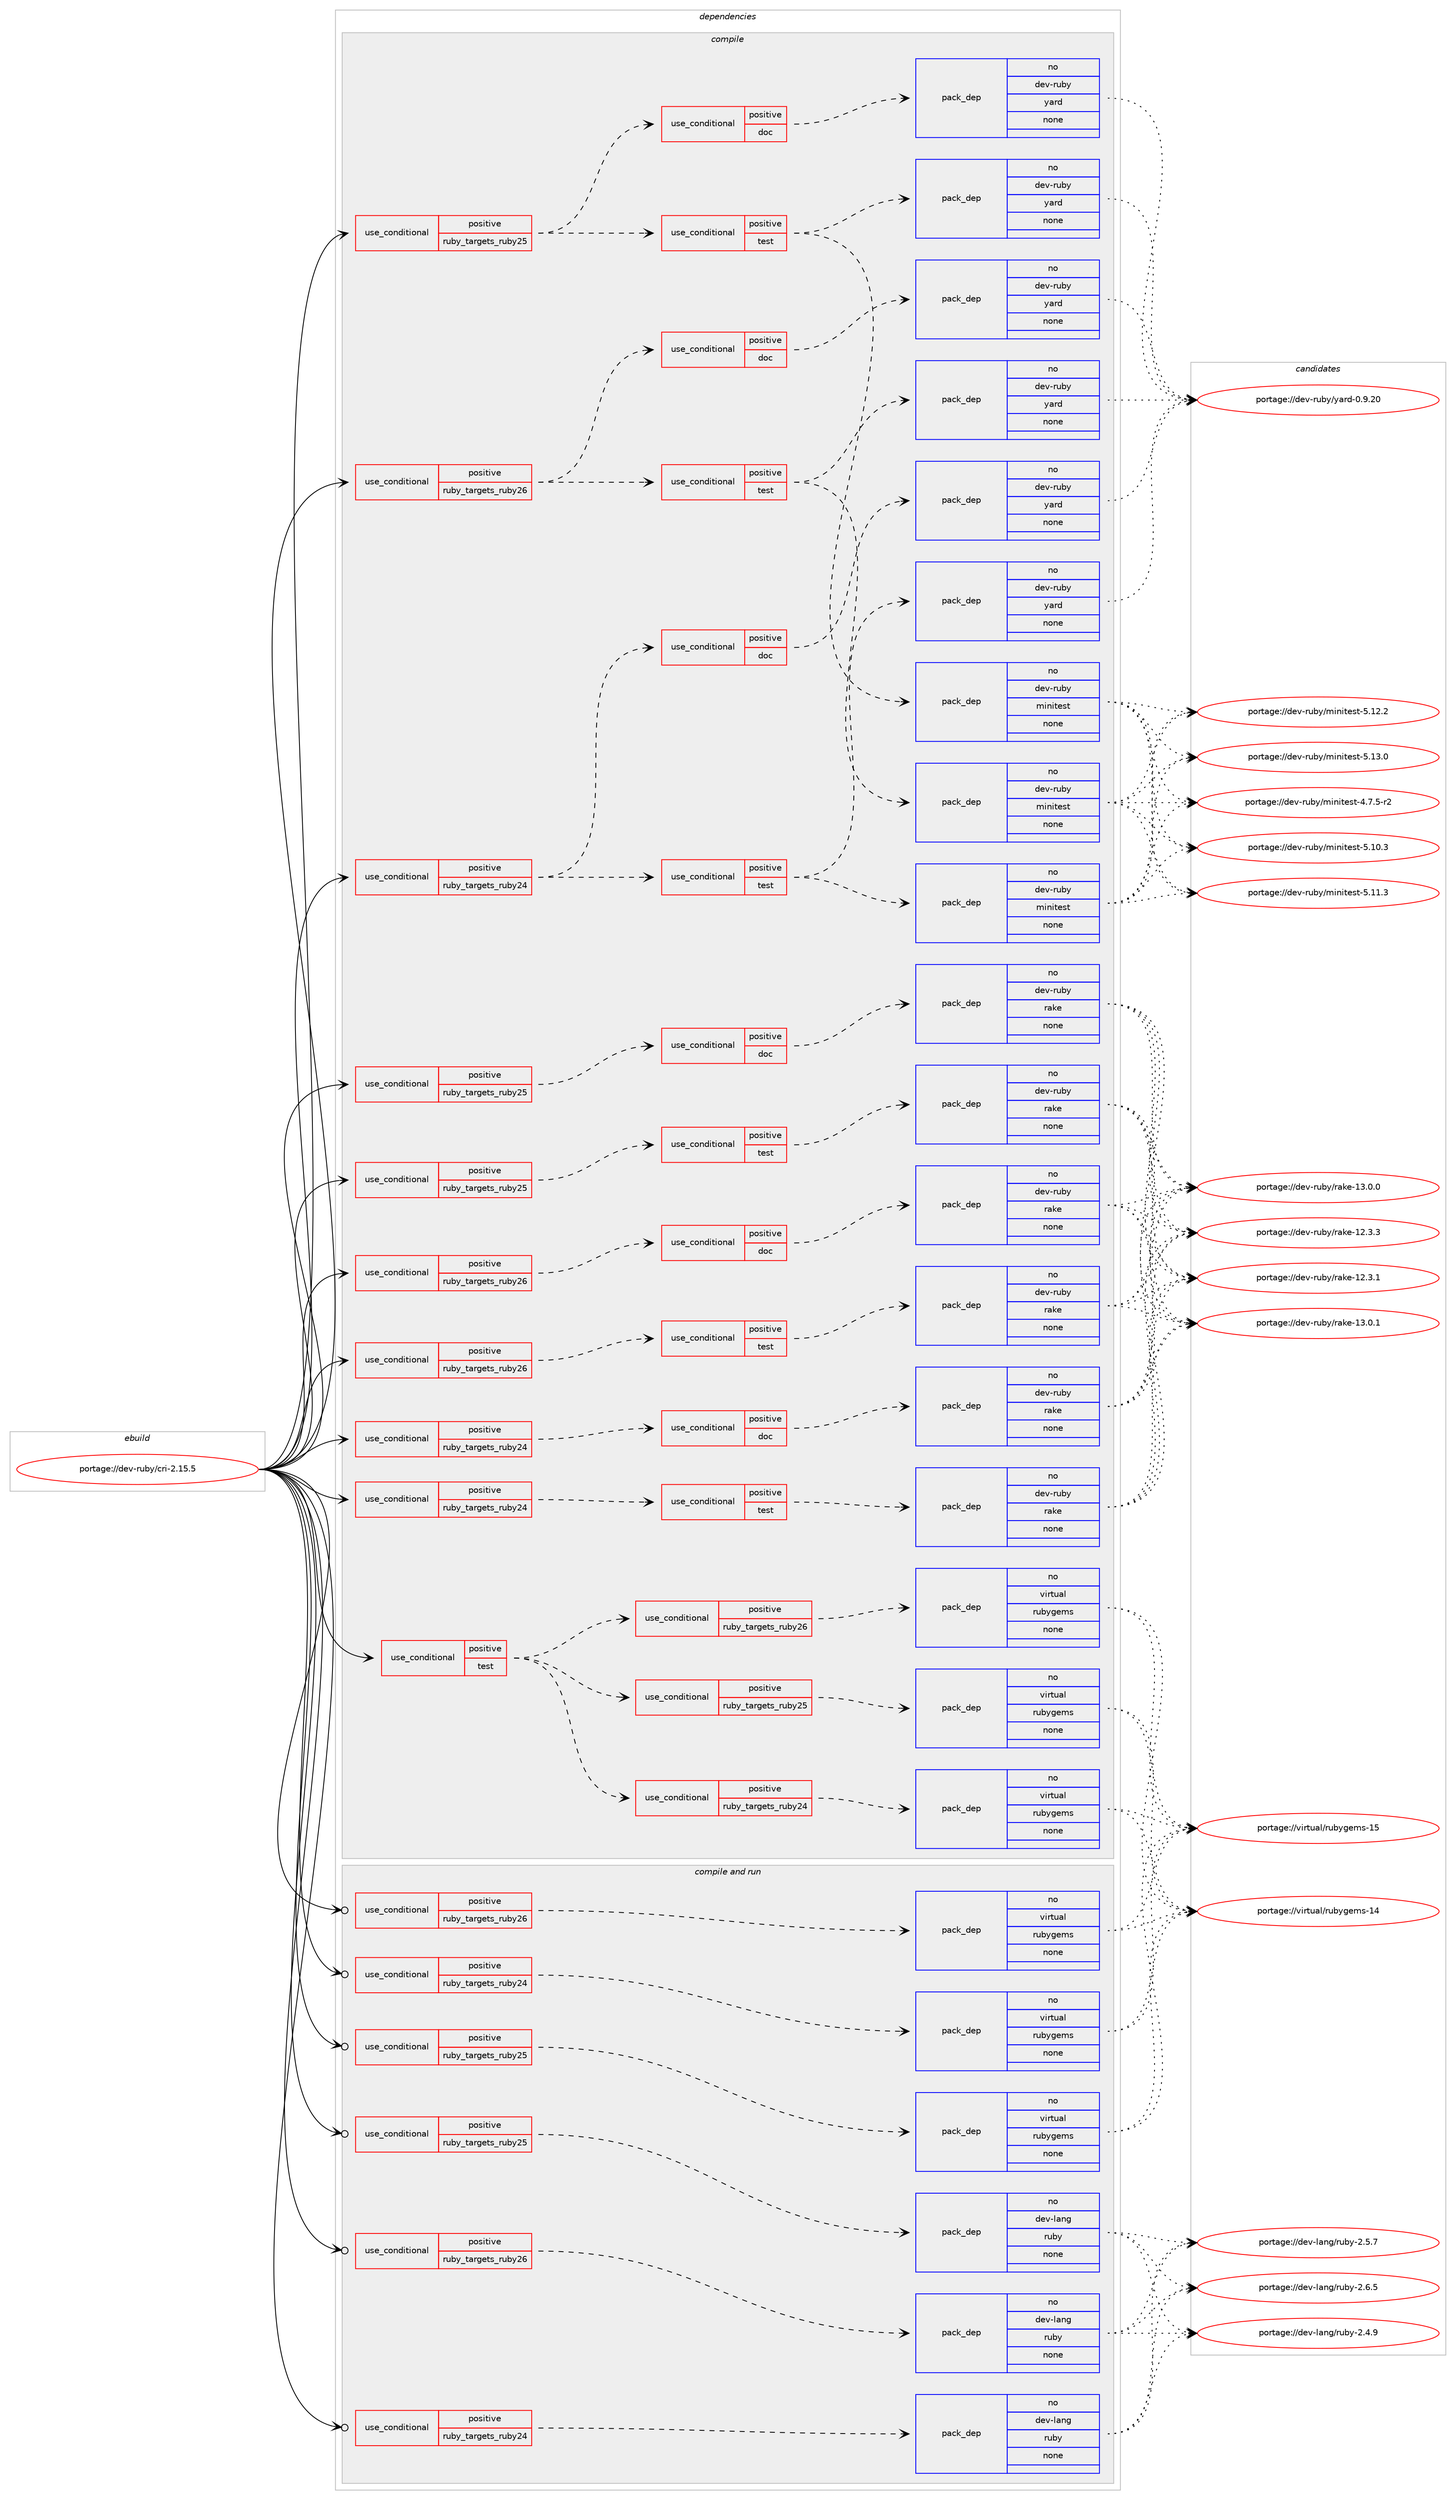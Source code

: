digraph prolog {

# *************
# Graph options
# *************

newrank=true;
concentrate=true;
compound=true;
graph [rankdir=LR,fontname=Helvetica,fontsize=10,ranksep=1.5];#, ranksep=2.5, nodesep=0.2];
edge  [arrowhead=vee];
node  [fontname=Helvetica,fontsize=10];

# **********
# The ebuild
# **********

subgraph cluster_leftcol {
color=gray;
rank=same;
label=<<i>ebuild</i>>;
id [label="portage://dev-ruby/cri-2.15.5", color=red, width=4, href="../dev-ruby/cri-2.15.5.svg"];
}

# ****************
# The dependencies
# ****************

subgraph cluster_midcol {
color=gray;
label=<<i>dependencies</i>>;
subgraph cluster_compile {
fillcolor="#eeeeee";
style=filled;
label=<<i>compile</i>>;
subgraph cond49959 {
dependency216921 [label=<<TABLE BORDER="0" CELLBORDER="1" CELLSPACING="0" CELLPADDING="4"><TR><TD ROWSPAN="3" CELLPADDING="10">use_conditional</TD></TR><TR><TD>positive</TD></TR><TR><TD>ruby_targets_ruby24</TD></TR></TABLE>>, shape=none, color=red];
subgraph cond49960 {
dependency216922 [label=<<TABLE BORDER="0" CELLBORDER="1" CELLSPACING="0" CELLPADDING="4"><TR><TD ROWSPAN="3" CELLPADDING="10">use_conditional</TD></TR><TR><TD>positive</TD></TR><TR><TD>doc</TD></TR></TABLE>>, shape=none, color=red];
subgraph pack163481 {
dependency216923 [label=<<TABLE BORDER="0" CELLBORDER="1" CELLSPACING="0" CELLPADDING="4" WIDTH="220"><TR><TD ROWSPAN="6" CELLPADDING="30">pack_dep</TD></TR><TR><TD WIDTH="110">no</TD></TR><TR><TD>dev-ruby</TD></TR><TR><TD>rake</TD></TR><TR><TD>none</TD></TR><TR><TD></TD></TR></TABLE>>, shape=none, color=blue];
}
dependency216922:e -> dependency216923:w [weight=20,style="dashed",arrowhead="vee"];
}
dependency216921:e -> dependency216922:w [weight=20,style="dashed",arrowhead="vee"];
}
id:e -> dependency216921:w [weight=20,style="solid",arrowhead="vee"];
subgraph cond49961 {
dependency216924 [label=<<TABLE BORDER="0" CELLBORDER="1" CELLSPACING="0" CELLPADDING="4"><TR><TD ROWSPAN="3" CELLPADDING="10">use_conditional</TD></TR><TR><TD>positive</TD></TR><TR><TD>ruby_targets_ruby24</TD></TR></TABLE>>, shape=none, color=red];
subgraph cond49962 {
dependency216925 [label=<<TABLE BORDER="0" CELLBORDER="1" CELLSPACING="0" CELLPADDING="4"><TR><TD ROWSPAN="3" CELLPADDING="10">use_conditional</TD></TR><TR><TD>positive</TD></TR><TR><TD>doc</TD></TR></TABLE>>, shape=none, color=red];
subgraph pack163482 {
dependency216926 [label=<<TABLE BORDER="0" CELLBORDER="1" CELLSPACING="0" CELLPADDING="4" WIDTH="220"><TR><TD ROWSPAN="6" CELLPADDING="30">pack_dep</TD></TR><TR><TD WIDTH="110">no</TD></TR><TR><TD>dev-ruby</TD></TR><TR><TD>yard</TD></TR><TR><TD>none</TD></TR><TR><TD></TD></TR></TABLE>>, shape=none, color=blue];
}
dependency216925:e -> dependency216926:w [weight=20,style="dashed",arrowhead="vee"];
}
dependency216924:e -> dependency216925:w [weight=20,style="dashed",arrowhead="vee"];
subgraph cond49963 {
dependency216927 [label=<<TABLE BORDER="0" CELLBORDER="1" CELLSPACING="0" CELLPADDING="4"><TR><TD ROWSPAN="3" CELLPADDING="10">use_conditional</TD></TR><TR><TD>positive</TD></TR><TR><TD>test</TD></TR></TABLE>>, shape=none, color=red];
subgraph pack163483 {
dependency216928 [label=<<TABLE BORDER="0" CELLBORDER="1" CELLSPACING="0" CELLPADDING="4" WIDTH="220"><TR><TD ROWSPAN="6" CELLPADDING="30">pack_dep</TD></TR><TR><TD WIDTH="110">no</TD></TR><TR><TD>dev-ruby</TD></TR><TR><TD>yard</TD></TR><TR><TD>none</TD></TR><TR><TD></TD></TR></TABLE>>, shape=none, color=blue];
}
dependency216927:e -> dependency216928:w [weight=20,style="dashed",arrowhead="vee"];
subgraph pack163484 {
dependency216929 [label=<<TABLE BORDER="0" CELLBORDER="1" CELLSPACING="0" CELLPADDING="4" WIDTH="220"><TR><TD ROWSPAN="6" CELLPADDING="30">pack_dep</TD></TR><TR><TD WIDTH="110">no</TD></TR><TR><TD>dev-ruby</TD></TR><TR><TD>minitest</TD></TR><TR><TD>none</TD></TR><TR><TD></TD></TR></TABLE>>, shape=none, color=blue];
}
dependency216927:e -> dependency216929:w [weight=20,style="dashed",arrowhead="vee"];
}
dependency216924:e -> dependency216927:w [weight=20,style="dashed",arrowhead="vee"];
}
id:e -> dependency216924:w [weight=20,style="solid",arrowhead="vee"];
subgraph cond49964 {
dependency216930 [label=<<TABLE BORDER="0" CELLBORDER="1" CELLSPACING="0" CELLPADDING="4"><TR><TD ROWSPAN="3" CELLPADDING="10">use_conditional</TD></TR><TR><TD>positive</TD></TR><TR><TD>ruby_targets_ruby24</TD></TR></TABLE>>, shape=none, color=red];
subgraph cond49965 {
dependency216931 [label=<<TABLE BORDER="0" CELLBORDER="1" CELLSPACING="0" CELLPADDING="4"><TR><TD ROWSPAN="3" CELLPADDING="10">use_conditional</TD></TR><TR><TD>positive</TD></TR><TR><TD>test</TD></TR></TABLE>>, shape=none, color=red];
subgraph pack163485 {
dependency216932 [label=<<TABLE BORDER="0" CELLBORDER="1" CELLSPACING="0" CELLPADDING="4" WIDTH="220"><TR><TD ROWSPAN="6" CELLPADDING="30">pack_dep</TD></TR><TR><TD WIDTH="110">no</TD></TR><TR><TD>dev-ruby</TD></TR><TR><TD>rake</TD></TR><TR><TD>none</TD></TR><TR><TD></TD></TR></TABLE>>, shape=none, color=blue];
}
dependency216931:e -> dependency216932:w [weight=20,style="dashed",arrowhead="vee"];
}
dependency216930:e -> dependency216931:w [weight=20,style="dashed",arrowhead="vee"];
}
id:e -> dependency216930:w [weight=20,style="solid",arrowhead="vee"];
subgraph cond49966 {
dependency216933 [label=<<TABLE BORDER="0" CELLBORDER="1" CELLSPACING="0" CELLPADDING="4"><TR><TD ROWSPAN="3" CELLPADDING="10">use_conditional</TD></TR><TR><TD>positive</TD></TR><TR><TD>ruby_targets_ruby25</TD></TR></TABLE>>, shape=none, color=red];
subgraph cond49967 {
dependency216934 [label=<<TABLE BORDER="0" CELLBORDER="1" CELLSPACING="0" CELLPADDING="4"><TR><TD ROWSPAN="3" CELLPADDING="10">use_conditional</TD></TR><TR><TD>positive</TD></TR><TR><TD>doc</TD></TR></TABLE>>, shape=none, color=red];
subgraph pack163486 {
dependency216935 [label=<<TABLE BORDER="0" CELLBORDER="1" CELLSPACING="0" CELLPADDING="4" WIDTH="220"><TR><TD ROWSPAN="6" CELLPADDING="30">pack_dep</TD></TR><TR><TD WIDTH="110">no</TD></TR><TR><TD>dev-ruby</TD></TR><TR><TD>rake</TD></TR><TR><TD>none</TD></TR><TR><TD></TD></TR></TABLE>>, shape=none, color=blue];
}
dependency216934:e -> dependency216935:w [weight=20,style="dashed",arrowhead="vee"];
}
dependency216933:e -> dependency216934:w [weight=20,style="dashed",arrowhead="vee"];
}
id:e -> dependency216933:w [weight=20,style="solid",arrowhead="vee"];
subgraph cond49968 {
dependency216936 [label=<<TABLE BORDER="0" CELLBORDER="1" CELLSPACING="0" CELLPADDING="4"><TR><TD ROWSPAN="3" CELLPADDING="10">use_conditional</TD></TR><TR><TD>positive</TD></TR><TR><TD>ruby_targets_ruby25</TD></TR></TABLE>>, shape=none, color=red];
subgraph cond49969 {
dependency216937 [label=<<TABLE BORDER="0" CELLBORDER="1" CELLSPACING="0" CELLPADDING="4"><TR><TD ROWSPAN="3" CELLPADDING="10">use_conditional</TD></TR><TR><TD>positive</TD></TR><TR><TD>doc</TD></TR></TABLE>>, shape=none, color=red];
subgraph pack163487 {
dependency216938 [label=<<TABLE BORDER="0" CELLBORDER="1" CELLSPACING="0" CELLPADDING="4" WIDTH="220"><TR><TD ROWSPAN="6" CELLPADDING="30">pack_dep</TD></TR><TR><TD WIDTH="110">no</TD></TR><TR><TD>dev-ruby</TD></TR><TR><TD>yard</TD></TR><TR><TD>none</TD></TR><TR><TD></TD></TR></TABLE>>, shape=none, color=blue];
}
dependency216937:e -> dependency216938:w [weight=20,style="dashed",arrowhead="vee"];
}
dependency216936:e -> dependency216937:w [weight=20,style="dashed",arrowhead="vee"];
subgraph cond49970 {
dependency216939 [label=<<TABLE BORDER="0" CELLBORDER="1" CELLSPACING="0" CELLPADDING="4"><TR><TD ROWSPAN="3" CELLPADDING="10">use_conditional</TD></TR><TR><TD>positive</TD></TR><TR><TD>test</TD></TR></TABLE>>, shape=none, color=red];
subgraph pack163488 {
dependency216940 [label=<<TABLE BORDER="0" CELLBORDER="1" CELLSPACING="0" CELLPADDING="4" WIDTH="220"><TR><TD ROWSPAN="6" CELLPADDING="30">pack_dep</TD></TR><TR><TD WIDTH="110">no</TD></TR><TR><TD>dev-ruby</TD></TR><TR><TD>yard</TD></TR><TR><TD>none</TD></TR><TR><TD></TD></TR></TABLE>>, shape=none, color=blue];
}
dependency216939:e -> dependency216940:w [weight=20,style="dashed",arrowhead="vee"];
subgraph pack163489 {
dependency216941 [label=<<TABLE BORDER="0" CELLBORDER="1" CELLSPACING="0" CELLPADDING="4" WIDTH="220"><TR><TD ROWSPAN="6" CELLPADDING="30">pack_dep</TD></TR><TR><TD WIDTH="110">no</TD></TR><TR><TD>dev-ruby</TD></TR><TR><TD>minitest</TD></TR><TR><TD>none</TD></TR><TR><TD></TD></TR></TABLE>>, shape=none, color=blue];
}
dependency216939:e -> dependency216941:w [weight=20,style="dashed",arrowhead="vee"];
}
dependency216936:e -> dependency216939:w [weight=20,style="dashed",arrowhead="vee"];
}
id:e -> dependency216936:w [weight=20,style="solid",arrowhead="vee"];
subgraph cond49971 {
dependency216942 [label=<<TABLE BORDER="0" CELLBORDER="1" CELLSPACING="0" CELLPADDING="4"><TR><TD ROWSPAN="3" CELLPADDING="10">use_conditional</TD></TR><TR><TD>positive</TD></TR><TR><TD>ruby_targets_ruby25</TD></TR></TABLE>>, shape=none, color=red];
subgraph cond49972 {
dependency216943 [label=<<TABLE BORDER="0" CELLBORDER="1" CELLSPACING="0" CELLPADDING="4"><TR><TD ROWSPAN="3" CELLPADDING="10">use_conditional</TD></TR><TR><TD>positive</TD></TR><TR><TD>test</TD></TR></TABLE>>, shape=none, color=red];
subgraph pack163490 {
dependency216944 [label=<<TABLE BORDER="0" CELLBORDER="1" CELLSPACING="0" CELLPADDING="4" WIDTH="220"><TR><TD ROWSPAN="6" CELLPADDING="30">pack_dep</TD></TR><TR><TD WIDTH="110">no</TD></TR><TR><TD>dev-ruby</TD></TR><TR><TD>rake</TD></TR><TR><TD>none</TD></TR><TR><TD></TD></TR></TABLE>>, shape=none, color=blue];
}
dependency216943:e -> dependency216944:w [weight=20,style="dashed",arrowhead="vee"];
}
dependency216942:e -> dependency216943:w [weight=20,style="dashed",arrowhead="vee"];
}
id:e -> dependency216942:w [weight=20,style="solid",arrowhead="vee"];
subgraph cond49973 {
dependency216945 [label=<<TABLE BORDER="0" CELLBORDER="1" CELLSPACING="0" CELLPADDING="4"><TR><TD ROWSPAN="3" CELLPADDING="10">use_conditional</TD></TR><TR><TD>positive</TD></TR><TR><TD>ruby_targets_ruby26</TD></TR></TABLE>>, shape=none, color=red];
subgraph cond49974 {
dependency216946 [label=<<TABLE BORDER="0" CELLBORDER="1" CELLSPACING="0" CELLPADDING="4"><TR><TD ROWSPAN="3" CELLPADDING="10">use_conditional</TD></TR><TR><TD>positive</TD></TR><TR><TD>doc</TD></TR></TABLE>>, shape=none, color=red];
subgraph pack163491 {
dependency216947 [label=<<TABLE BORDER="0" CELLBORDER="1" CELLSPACING="0" CELLPADDING="4" WIDTH="220"><TR><TD ROWSPAN="6" CELLPADDING="30">pack_dep</TD></TR><TR><TD WIDTH="110">no</TD></TR><TR><TD>dev-ruby</TD></TR><TR><TD>rake</TD></TR><TR><TD>none</TD></TR><TR><TD></TD></TR></TABLE>>, shape=none, color=blue];
}
dependency216946:e -> dependency216947:w [weight=20,style="dashed",arrowhead="vee"];
}
dependency216945:e -> dependency216946:w [weight=20,style="dashed",arrowhead="vee"];
}
id:e -> dependency216945:w [weight=20,style="solid",arrowhead="vee"];
subgraph cond49975 {
dependency216948 [label=<<TABLE BORDER="0" CELLBORDER="1" CELLSPACING="0" CELLPADDING="4"><TR><TD ROWSPAN="3" CELLPADDING="10">use_conditional</TD></TR><TR><TD>positive</TD></TR><TR><TD>ruby_targets_ruby26</TD></TR></TABLE>>, shape=none, color=red];
subgraph cond49976 {
dependency216949 [label=<<TABLE BORDER="0" CELLBORDER="1" CELLSPACING="0" CELLPADDING="4"><TR><TD ROWSPAN="3" CELLPADDING="10">use_conditional</TD></TR><TR><TD>positive</TD></TR><TR><TD>doc</TD></TR></TABLE>>, shape=none, color=red];
subgraph pack163492 {
dependency216950 [label=<<TABLE BORDER="0" CELLBORDER="1" CELLSPACING="0" CELLPADDING="4" WIDTH="220"><TR><TD ROWSPAN="6" CELLPADDING="30">pack_dep</TD></TR><TR><TD WIDTH="110">no</TD></TR><TR><TD>dev-ruby</TD></TR><TR><TD>yard</TD></TR><TR><TD>none</TD></TR><TR><TD></TD></TR></TABLE>>, shape=none, color=blue];
}
dependency216949:e -> dependency216950:w [weight=20,style="dashed",arrowhead="vee"];
}
dependency216948:e -> dependency216949:w [weight=20,style="dashed",arrowhead="vee"];
subgraph cond49977 {
dependency216951 [label=<<TABLE BORDER="0" CELLBORDER="1" CELLSPACING="0" CELLPADDING="4"><TR><TD ROWSPAN="3" CELLPADDING="10">use_conditional</TD></TR><TR><TD>positive</TD></TR><TR><TD>test</TD></TR></TABLE>>, shape=none, color=red];
subgraph pack163493 {
dependency216952 [label=<<TABLE BORDER="0" CELLBORDER="1" CELLSPACING="0" CELLPADDING="4" WIDTH="220"><TR><TD ROWSPAN="6" CELLPADDING="30">pack_dep</TD></TR><TR><TD WIDTH="110">no</TD></TR><TR><TD>dev-ruby</TD></TR><TR><TD>yard</TD></TR><TR><TD>none</TD></TR><TR><TD></TD></TR></TABLE>>, shape=none, color=blue];
}
dependency216951:e -> dependency216952:w [weight=20,style="dashed",arrowhead="vee"];
subgraph pack163494 {
dependency216953 [label=<<TABLE BORDER="0" CELLBORDER="1" CELLSPACING="0" CELLPADDING="4" WIDTH="220"><TR><TD ROWSPAN="6" CELLPADDING="30">pack_dep</TD></TR><TR><TD WIDTH="110">no</TD></TR><TR><TD>dev-ruby</TD></TR><TR><TD>minitest</TD></TR><TR><TD>none</TD></TR><TR><TD></TD></TR></TABLE>>, shape=none, color=blue];
}
dependency216951:e -> dependency216953:w [weight=20,style="dashed",arrowhead="vee"];
}
dependency216948:e -> dependency216951:w [weight=20,style="dashed",arrowhead="vee"];
}
id:e -> dependency216948:w [weight=20,style="solid",arrowhead="vee"];
subgraph cond49978 {
dependency216954 [label=<<TABLE BORDER="0" CELLBORDER="1" CELLSPACING="0" CELLPADDING="4"><TR><TD ROWSPAN="3" CELLPADDING="10">use_conditional</TD></TR><TR><TD>positive</TD></TR><TR><TD>ruby_targets_ruby26</TD></TR></TABLE>>, shape=none, color=red];
subgraph cond49979 {
dependency216955 [label=<<TABLE BORDER="0" CELLBORDER="1" CELLSPACING="0" CELLPADDING="4"><TR><TD ROWSPAN="3" CELLPADDING="10">use_conditional</TD></TR><TR><TD>positive</TD></TR><TR><TD>test</TD></TR></TABLE>>, shape=none, color=red];
subgraph pack163495 {
dependency216956 [label=<<TABLE BORDER="0" CELLBORDER="1" CELLSPACING="0" CELLPADDING="4" WIDTH="220"><TR><TD ROWSPAN="6" CELLPADDING="30">pack_dep</TD></TR><TR><TD WIDTH="110">no</TD></TR><TR><TD>dev-ruby</TD></TR><TR><TD>rake</TD></TR><TR><TD>none</TD></TR><TR><TD></TD></TR></TABLE>>, shape=none, color=blue];
}
dependency216955:e -> dependency216956:w [weight=20,style="dashed",arrowhead="vee"];
}
dependency216954:e -> dependency216955:w [weight=20,style="dashed",arrowhead="vee"];
}
id:e -> dependency216954:w [weight=20,style="solid",arrowhead="vee"];
subgraph cond49980 {
dependency216957 [label=<<TABLE BORDER="0" CELLBORDER="1" CELLSPACING="0" CELLPADDING="4"><TR><TD ROWSPAN="3" CELLPADDING="10">use_conditional</TD></TR><TR><TD>positive</TD></TR><TR><TD>test</TD></TR></TABLE>>, shape=none, color=red];
subgraph cond49981 {
dependency216958 [label=<<TABLE BORDER="0" CELLBORDER="1" CELLSPACING="0" CELLPADDING="4"><TR><TD ROWSPAN="3" CELLPADDING="10">use_conditional</TD></TR><TR><TD>positive</TD></TR><TR><TD>ruby_targets_ruby24</TD></TR></TABLE>>, shape=none, color=red];
subgraph pack163496 {
dependency216959 [label=<<TABLE BORDER="0" CELLBORDER="1" CELLSPACING="0" CELLPADDING="4" WIDTH="220"><TR><TD ROWSPAN="6" CELLPADDING="30">pack_dep</TD></TR><TR><TD WIDTH="110">no</TD></TR><TR><TD>virtual</TD></TR><TR><TD>rubygems</TD></TR><TR><TD>none</TD></TR><TR><TD></TD></TR></TABLE>>, shape=none, color=blue];
}
dependency216958:e -> dependency216959:w [weight=20,style="dashed",arrowhead="vee"];
}
dependency216957:e -> dependency216958:w [weight=20,style="dashed",arrowhead="vee"];
subgraph cond49982 {
dependency216960 [label=<<TABLE BORDER="0" CELLBORDER="1" CELLSPACING="0" CELLPADDING="4"><TR><TD ROWSPAN="3" CELLPADDING="10">use_conditional</TD></TR><TR><TD>positive</TD></TR><TR><TD>ruby_targets_ruby25</TD></TR></TABLE>>, shape=none, color=red];
subgraph pack163497 {
dependency216961 [label=<<TABLE BORDER="0" CELLBORDER="1" CELLSPACING="0" CELLPADDING="4" WIDTH="220"><TR><TD ROWSPAN="6" CELLPADDING="30">pack_dep</TD></TR><TR><TD WIDTH="110">no</TD></TR><TR><TD>virtual</TD></TR><TR><TD>rubygems</TD></TR><TR><TD>none</TD></TR><TR><TD></TD></TR></TABLE>>, shape=none, color=blue];
}
dependency216960:e -> dependency216961:w [weight=20,style="dashed",arrowhead="vee"];
}
dependency216957:e -> dependency216960:w [weight=20,style="dashed",arrowhead="vee"];
subgraph cond49983 {
dependency216962 [label=<<TABLE BORDER="0" CELLBORDER="1" CELLSPACING="0" CELLPADDING="4"><TR><TD ROWSPAN="3" CELLPADDING="10">use_conditional</TD></TR><TR><TD>positive</TD></TR><TR><TD>ruby_targets_ruby26</TD></TR></TABLE>>, shape=none, color=red];
subgraph pack163498 {
dependency216963 [label=<<TABLE BORDER="0" CELLBORDER="1" CELLSPACING="0" CELLPADDING="4" WIDTH="220"><TR><TD ROWSPAN="6" CELLPADDING="30">pack_dep</TD></TR><TR><TD WIDTH="110">no</TD></TR><TR><TD>virtual</TD></TR><TR><TD>rubygems</TD></TR><TR><TD>none</TD></TR><TR><TD></TD></TR></TABLE>>, shape=none, color=blue];
}
dependency216962:e -> dependency216963:w [weight=20,style="dashed",arrowhead="vee"];
}
dependency216957:e -> dependency216962:w [weight=20,style="dashed",arrowhead="vee"];
}
id:e -> dependency216957:w [weight=20,style="solid",arrowhead="vee"];
}
subgraph cluster_compileandrun {
fillcolor="#eeeeee";
style=filled;
label=<<i>compile and run</i>>;
subgraph cond49984 {
dependency216964 [label=<<TABLE BORDER="0" CELLBORDER="1" CELLSPACING="0" CELLPADDING="4"><TR><TD ROWSPAN="3" CELLPADDING="10">use_conditional</TD></TR><TR><TD>positive</TD></TR><TR><TD>ruby_targets_ruby24</TD></TR></TABLE>>, shape=none, color=red];
subgraph pack163499 {
dependency216965 [label=<<TABLE BORDER="0" CELLBORDER="1" CELLSPACING="0" CELLPADDING="4" WIDTH="220"><TR><TD ROWSPAN="6" CELLPADDING="30">pack_dep</TD></TR><TR><TD WIDTH="110">no</TD></TR><TR><TD>dev-lang</TD></TR><TR><TD>ruby</TD></TR><TR><TD>none</TD></TR><TR><TD></TD></TR></TABLE>>, shape=none, color=blue];
}
dependency216964:e -> dependency216965:w [weight=20,style="dashed",arrowhead="vee"];
}
id:e -> dependency216964:w [weight=20,style="solid",arrowhead="odotvee"];
subgraph cond49985 {
dependency216966 [label=<<TABLE BORDER="0" CELLBORDER="1" CELLSPACING="0" CELLPADDING="4"><TR><TD ROWSPAN="3" CELLPADDING="10">use_conditional</TD></TR><TR><TD>positive</TD></TR><TR><TD>ruby_targets_ruby24</TD></TR></TABLE>>, shape=none, color=red];
subgraph pack163500 {
dependency216967 [label=<<TABLE BORDER="0" CELLBORDER="1" CELLSPACING="0" CELLPADDING="4" WIDTH="220"><TR><TD ROWSPAN="6" CELLPADDING="30">pack_dep</TD></TR><TR><TD WIDTH="110">no</TD></TR><TR><TD>virtual</TD></TR><TR><TD>rubygems</TD></TR><TR><TD>none</TD></TR><TR><TD></TD></TR></TABLE>>, shape=none, color=blue];
}
dependency216966:e -> dependency216967:w [weight=20,style="dashed",arrowhead="vee"];
}
id:e -> dependency216966:w [weight=20,style="solid",arrowhead="odotvee"];
subgraph cond49986 {
dependency216968 [label=<<TABLE BORDER="0" CELLBORDER="1" CELLSPACING="0" CELLPADDING="4"><TR><TD ROWSPAN="3" CELLPADDING="10">use_conditional</TD></TR><TR><TD>positive</TD></TR><TR><TD>ruby_targets_ruby25</TD></TR></TABLE>>, shape=none, color=red];
subgraph pack163501 {
dependency216969 [label=<<TABLE BORDER="0" CELLBORDER="1" CELLSPACING="0" CELLPADDING="4" WIDTH="220"><TR><TD ROWSPAN="6" CELLPADDING="30">pack_dep</TD></TR><TR><TD WIDTH="110">no</TD></TR><TR><TD>dev-lang</TD></TR><TR><TD>ruby</TD></TR><TR><TD>none</TD></TR><TR><TD></TD></TR></TABLE>>, shape=none, color=blue];
}
dependency216968:e -> dependency216969:w [weight=20,style="dashed",arrowhead="vee"];
}
id:e -> dependency216968:w [weight=20,style="solid",arrowhead="odotvee"];
subgraph cond49987 {
dependency216970 [label=<<TABLE BORDER="0" CELLBORDER="1" CELLSPACING="0" CELLPADDING="4"><TR><TD ROWSPAN="3" CELLPADDING="10">use_conditional</TD></TR><TR><TD>positive</TD></TR><TR><TD>ruby_targets_ruby25</TD></TR></TABLE>>, shape=none, color=red];
subgraph pack163502 {
dependency216971 [label=<<TABLE BORDER="0" CELLBORDER="1" CELLSPACING="0" CELLPADDING="4" WIDTH="220"><TR><TD ROWSPAN="6" CELLPADDING="30">pack_dep</TD></TR><TR><TD WIDTH="110">no</TD></TR><TR><TD>virtual</TD></TR><TR><TD>rubygems</TD></TR><TR><TD>none</TD></TR><TR><TD></TD></TR></TABLE>>, shape=none, color=blue];
}
dependency216970:e -> dependency216971:w [weight=20,style="dashed",arrowhead="vee"];
}
id:e -> dependency216970:w [weight=20,style="solid",arrowhead="odotvee"];
subgraph cond49988 {
dependency216972 [label=<<TABLE BORDER="0" CELLBORDER="1" CELLSPACING="0" CELLPADDING="4"><TR><TD ROWSPAN="3" CELLPADDING="10">use_conditional</TD></TR><TR><TD>positive</TD></TR><TR><TD>ruby_targets_ruby26</TD></TR></TABLE>>, shape=none, color=red];
subgraph pack163503 {
dependency216973 [label=<<TABLE BORDER="0" CELLBORDER="1" CELLSPACING="0" CELLPADDING="4" WIDTH="220"><TR><TD ROWSPAN="6" CELLPADDING="30">pack_dep</TD></TR><TR><TD WIDTH="110">no</TD></TR><TR><TD>dev-lang</TD></TR><TR><TD>ruby</TD></TR><TR><TD>none</TD></TR><TR><TD></TD></TR></TABLE>>, shape=none, color=blue];
}
dependency216972:e -> dependency216973:w [weight=20,style="dashed",arrowhead="vee"];
}
id:e -> dependency216972:w [weight=20,style="solid",arrowhead="odotvee"];
subgraph cond49989 {
dependency216974 [label=<<TABLE BORDER="0" CELLBORDER="1" CELLSPACING="0" CELLPADDING="4"><TR><TD ROWSPAN="3" CELLPADDING="10">use_conditional</TD></TR><TR><TD>positive</TD></TR><TR><TD>ruby_targets_ruby26</TD></TR></TABLE>>, shape=none, color=red];
subgraph pack163504 {
dependency216975 [label=<<TABLE BORDER="0" CELLBORDER="1" CELLSPACING="0" CELLPADDING="4" WIDTH="220"><TR><TD ROWSPAN="6" CELLPADDING="30">pack_dep</TD></TR><TR><TD WIDTH="110">no</TD></TR><TR><TD>virtual</TD></TR><TR><TD>rubygems</TD></TR><TR><TD>none</TD></TR><TR><TD></TD></TR></TABLE>>, shape=none, color=blue];
}
dependency216974:e -> dependency216975:w [weight=20,style="dashed",arrowhead="vee"];
}
id:e -> dependency216974:w [weight=20,style="solid",arrowhead="odotvee"];
}
subgraph cluster_run {
fillcolor="#eeeeee";
style=filled;
label=<<i>run</i>>;
}
}

# **************
# The candidates
# **************

subgraph cluster_choices {
rank=same;
color=gray;
label=<<i>candidates</i>>;

subgraph choice163481 {
color=black;
nodesep=1;
choiceportage1001011184511411798121471149710710145495046514649 [label="portage://dev-ruby/rake-12.3.1", color=red, width=4,href="../dev-ruby/rake-12.3.1.svg"];
choiceportage1001011184511411798121471149710710145495046514651 [label="portage://dev-ruby/rake-12.3.3", color=red, width=4,href="../dev-ruby/rake-12.3.3.svg"];
choiceportage1001011184511411798121471149710710145495146484648 [label="portage://dev-ruby/rake-13.0.0", color=red, width=4,href="../dev-ruby/rake-13.0.0.svg"];
choiceportage1001011184511411798121471149710710145495146484649 [label="portage://dev-ruby/rake-13.0.1", color=red, width=4,href="../dev-ruby/rake-13.0.1.svg"];
dependency216923:e -> choiceportage1001011184511411798121471149710710145495046514649:w [style=dotted,weight="100"];
dependency216923:e -> choiceportage1001011184511411798121471149710710145495046514651:w [style=dotted,weight="100"];
dependency216923:e -> choiceportage1001011184511411798121471149710710145495146484648:w [style=dotted,weight="100"];
dependency216923:e -> choiceportage1001011184511411798121471149710710145495146484649:w [style=dotted,weight="100"];
}
subgraph choice163482 {
color=black;
nodesep=1;
choiceportage1001011184511411798121471219711410045484657465048 [label="portage://dev-ruby/yard-0.9.20", color=red, width=4,href="../dev-ruby/yard-0.9.20.svg"];
dependency216926:e -> choiceportage1001011184511411798121471219711410045484657465048:w [style=dotted,weight="100"];
}
subgraph choice163483 {
color=black;
nodesep=1;
choiceportage1001011184511411798121471219711410045484657465048 [label="portage://dev-ruby/yard-0.9.20", color=red, width=4,href="../dev-ruby/yard-0.9.20.svg"];
dependency216928:e -> choiceportage1001011184511411798121471219711410045484657465048:w [style=dotted,weight="100"];
}
subgraph choice163484 {
color=black;
nodesep=1;
choiceportage1001011184511411798121471091051101051161011151164552465546534511450 [label="portage://dev-ruby/minitest-4.7.5-r2", color=red, width=4,href="../dev-ruby/minitest-4.7.5-r2.svg"];
choiceportage10010111845114117981214710910511010511610111511645534649484651 [label="portage://dev-ruby/minitest-5.10.3", color=red, width=4,href="../dev-ruby/minitest-5.10.3.svg"];
choiceportage10010111845114117981214710910511010511610111511645534649494651 [label="portage://dev-ruby/minitest-5.11.3", color=red, width=4,href="../dev-ruby/minitest-5.11.3.svg"];
choiceportage10010111845114117981214710910511010511610111511645534649504650 [label="portage://dev-ruby/minitest-5.12.2", color=red, width=4,href="../dev-ruby/minitest-5.12.2.svg"];
choiceportage10010111845114117981214710910511010511610111511645534649514648 [label="portage://dev-ruby/minitest-5.13.0", color=red, width=4,href="../dev-ruby/minitest-5.13.0.svg"];
dependency216929:e -> choiceportage1001011184511411798121471091051101051161011151164552465546534511450:w [style=dotted,weight="100"];
dependency216929:e -> choiceportage10010111845114117981214710910511010511610111511645534649484651:w [style=dotted,weight="100"];
dependency216929:e -> choiceportage10010111845114117981214710910511010511610111511645534649494651:w [style=dotted,weight="100"];
dependency216929:e -> choiceportage10010111845114117981214710910511010511610111511645534649504650:w [style=dotted,weight="100"];
dependency216929:e -> choiceportage10010111845114117981214710910511010511610111511645534649514648:w [style=dotted,weight="100"];
}
subgraph choice163485 {
color=black;
nodesep=1;
choiceportage1001011184511411798121471149710710145495046514649 [label="portage://dev-ruby/rake-12.3.1", color=red, width=4,href="../dev-ruby/rake-12.3.1.svg"];
choiceportage1001011184511411798121471149710710145495046514651 [label="portage://dev-ruby/rake-12.3.3", color=red, width=4,href="../dev-ruby/rake-12.3.3.svg"];
choiceportage1001011184511411798121471149710710145495146484648 [label="portage://dev-ruby/rake-13.0.0", color=red, width=4,href="../dev-ruby/rake-13.0.0.svg"];
choiceportage1001011184511411798121471149710710145495146484649 [label="portage://dev-ruby/rake-13.0.1", color=red, width=4,href="../dev-ruby/rake-13.0.1.svg"];
dependency216932:e -> choiceportage1001011184511411798121471149710710145495046514649:w [style=dotted,weight="100"];
dependency216932:e -> choiceportage1001011184511411798121471149710710145495046514651:w [style=dotted,weight="100"];
dependency216932:e -> choiceportage1001011184511411798121471149710710145495146484648:w [style=dotted,weight="100"];
dependency216932:e -> choiceportage1001011184511411798121471149710710145495146484649:w [style=dotted,weight="100"];
}
subgraph choice163486 {
color=black;
nodesep=1;
choiceportage1001011184511411798121471149710710145495046514649 [label="portage://dev-ruby/rake-12.3.1", color=red, width=4,href="../dev-ruby/rake-12.3.1.svg"];
choiceportage1001011184511411798121471149710710145495046514651 [label="portage://dev-ruby/rake-12.3.3", color=red, width=4,href="../dev-ruby/rake-12.3.3.svg"];
choiceportage1001011184511411798121471149710710145495146484648 [label="portage://dev-ruby/rake-13.0.0", color=red, width=4,href="../dev-ruby/rake-13.0.0.svg"];
choiceportage1001011184511411798121471149710710145495146484649 [label="portage://dev-ruby/rake-13.0.1", color=red, width=4,href="../dev-ruby/rake-13.0.1.svg"];
dependency216935:e -> choiceportage1001011184511411798121471149710710145495046514649:w [style=dotted,weight="100"];
dependency216935:e -> choiceportage1001011184511411798121471149710710145495046514651:w [style=dotted,weight="100"];
dependency216935:e -> choiceportage1001011184511411798121471149710710145495146484648:w [style=dotted,weight="100"];
dependency216935:e -> choiceportage1001011184511411798121471149710710145495146484649:w [style=dotted,weight="100"];
}
subgraph choice163487 {
color=black;
nodesep=1;
choiceportage1001011184511411798121471219711410045484657465048 [label="portage://dev-ruby/yard-0.9.20", color=red, width=4,href="../dev-ruby/yard-0.9.20.svg"];
dependency216938:e -> choiceportage1001011184511411798121471219711410045484657465048:w [style=dotted,weight="100"];
}
subgraph choice163488 {
color=black;
nodesep=1;
choiceportage1001011184511411798121471219711410045484657465048 [label="portage://dev-ruby/yard-0.9.20", color=red, width=4,href="../dev-ruby/yard-0.9.20.svg"];
dependency216940:e -> choiceportage1001011184511411798121471219711410045484657465048:w [style=dotted,weight="100"];
}
subgraph choice163489 {
color=black;
nodesep=1;
choiceportage1001011184511411798121471091051101051161011151164552465546534511450 [label="portage://dev-ruby/minitest-4.7.5-r2", color=red, width=4,href="../dev-ruby/minitest-4.7.5-r2.svg"];
choiceportage10010111845114117981214710910511010511610111511645534649484651 [label="portage://dev-ruby/minitest-5.10.3", color=red, width=4,href="../dev-ruby/minitest-5.10.3.svg"];
choiceportage10010111845114117981214710910511010511610111511645534649494651 [label="portage://dev-ruby/minitest-5.11.3", color=red, width=4,href="../dev-ruby/minitest-5.11.3.svg"];
choiceportage10010111845114117981214710910511010511610111511645534649504650 [label="portage://dev-ruby/minitest-5.12.2", color=red, width=4,href="../dev-ruby/minitest-5.12.2.svg"];
choiceportage10010111845114117981214710910511010511610111511645534649514648 [label="portage://dev-ruby/minitest-5.13.0", color=red, width=4,href="../dev-ruby/minitest-5.13.0.svg"];
dependency216941:e -> choiceportage1001011184511411798121471091051101051161011151164552465546534511450:w [style=dotted,weight="100"];
dependency216941:e -> choiceportage10010111845114117981214710910511010511610111511645534649484651:w [style=dotted,weight="100"];
dependency216941:e -> choiceportage10010111845114117981214710910511010511610111511645534649494651:w [style=dotted,weight="100"];
dependency216941:e -> choiceportage10010111845114117981214710910511010511610111511645534649504650:w [style=dotted,weight="100"];
dependency216941:e -> choiceportage10010111845114117981214710910511010511610111511645534649514648:w [style=dotted,weight="100"];
}
subgraph choice163490 {
color=black;
nodesep=1;
choiceportage1001011184511411798121471149710710145495046514649 [label="portage://dev-ruby/rake-12.3.1", color=red, width=4,href="../dev-ruby/rake-12.3.1.svg"];
choiceportage1001011184511411798121471149710710145495046514651 [label="portage://dev-ruby/rake-12.3.3", color=red, width=4,href="../dev-ruby/rake-12.3.3.svg"];
choiceportage1001011184511411798121471149710710145495146484648 [label="portage://dev-ruby/rake-13.0.0", color=red, width=4,href="../dev-ruby/rake-13.0.0.svg"];
choiceportage1001011184511411798121471149710710145495146484649 [label="portage://dev-ruby/rake-13.0.1", color=red, width=4,href="../dev-ruby/rake-13.0.1.svg"];
dependency216944:e -> choiceportage1001011184511411798121471149710710145495046514649:w [style=dotted,weight="100"];
dependency216944:e -> choiceportage1001011184511411798121471149710710145495046514651:w [style=dotted,weight="100"];
dependency216944:e -> choiceportage1001011184511411798121471149710710145495146484648:w [style=dotted,weight="100"];
dependency216944:e -> choiceportage1001011184511411798121471149710710145495146484649:w [style=dotted,weight="100"];
}
subgraph choice163491 {
color=black;
nodesep=1;
choiceportage1001011184511411798121471149710710145495046514649 [label="portage://dev-ruby/rake-12.3.1", color=red, width=4,href="../dev-ruby/rake-12.3.1.svg"];
choiceportage1001011184511411798121471149710710145495046514651 [label="portage://dev-ruby/rake-12.3.3", color=red, width=4,href="../dev-ruby/rake-12.3.3.svg"];
choiceportage1001011184511411798121471149710710145495146484648 [label="portage://dev-ruby/rake-13.0.0", color=red, width=4,href="../dev-ruby/rake-13.0.0.svg"];
choiceportage1001011184511411798121471149710710145495146484649 [label="portage://dev-ruby/rake-13.0.1", color=red, width=4,href="../dev-ruby/rake-13.0.1.svg"];
dependency216947:e -> choiceportage1001011184511411798121471149710710145495046514649:w [style=dotted,weight="100"];
dependency216947:e -> choiceportage1001011184511411798121471149710710145495046514651:w [style=dotted,weight="100"];
dependency216947:e -> choiceportage1001011184511411798121471149710710145495146484648:w [style=dotted,weight="100"];
dependency216947:e -> choiceportage1001011184511411798121471149710710145495146484649:w [style=dotted,weight="100"];
}
subgraph choice163492 {
color=black;
nodesep=1;
choiceportage1001011184511411798121471219711410045484657465048 [label="portage://dev-ruby/yard-0.9.20", color=red, width=4,href="../dev-ruby/yard-0.9.20.svg"];
dependency216950:e -> choiceportage1001011184511411798121471219711410045484657465048:w [style=dotted,weight="100"];
}
subgraph choice163493 {
color=black;
nodesep=1;
choiceportage1001011184511411798121471219711410045484657465048 [label="portage://dev-ruby/yard-0.9.20", color=red, width=4,href="../dev-ruby/yard-0.9.20.svg"];
dependency216952:e -> choiceportage1001011184511411798121471219711410045484657465048:w [style=dotted,weight="100"];
}
subgraph choice163494 {
color=black;
nodesep=1;
choiceportage1001011184511411798121471091051101051161011151164552465546534511450 [label="portage://dev-ruby/minitest-4.7.5-r2", color=red, width=4,href="../dev-ruby/minitest-4.7.5-r2.svg"];
choiceportage10010111845114117981214710910511010511610111511645534649484651 [label="portage://dev-ruby/minitest-5.10.3", color=red, width=4,href="../dev-ruby/minitest-5.10.3.svg"];
choiceportage10010111845114117981214710910511010511610111511645534649494651 [label="portage://dev-ruby/minitest-5.11.3", color=red, width=4,href="../dev-ruby/minitest-5.11.3.svg"];
choiceportage10010111845114117981214710910511010511610111511645534649504650 [label="portage://dev-ruby/minitest-5.12.2", color=red, width=4,href="../dev-ruby/minitest-5.12.2.svg"];
choiceportage10010111845114117981214710910511010511610111511645534649514648 [label="portage://dev-ruby/minitest-5.13.0", color=red, width=4,href="../dev-ruby/minitest-5.13.0.svg"];
dependency216953:e -> choiceportage1001011184511411798121471091051101051161011151164552465546534511450:w [style=dotted,weight="100"];
dependency216953:e -> choiceportage10010111845114117981214710910511010511610111511645534649484651:w [style=dotted,weight="100"];
dependency216953:e -> choiceportage10010111845114117981214710910511010511610111511645534649494651:w [style=dotted,weight="100"];
dependency216953:e -> choiceportage10010111845114117981214710910511010511610111511645534649504650:w [style=dotted,weight="100"];
dependency216953:e -> choiceportage10010111845114117981214710910511010511610111511645534649514648:w [style=dotted,weight="100"];
}
subgraph choice163495 {
color=black;
nodesep=1;
choiceportage1001011184511411798121471149710710145495046514649 [label="portage://dev-ruby/rake-12.3.1", color=red, width=4,href="../dev-ruby/rake-12.3.1.svg"];
choiceportage1001011184511411798121471149710710145495046514651 [label="portage://dev-ruby/rake-12.3.3", color=red, width=4,href="../dev-ruby/rake-12.3.3.svg"];
choiceportage1001011184511411798121471149710710145495146484648 [label="portage://dev-ruby/rake-13.0.0", color=red, width=4,href="../dev-ruby/rake-13.0.0.svg"];
choiceportage1001011184511411798121471149710710145495146484649 [label="portage://dev-ruby/rake-13.0.1", color=red, width=4,href="../dev-ruby/rake-13.0.1.svg"];
dependency216956:e -> choiceportage1001011184511411798121471149710710145495046514649:w [style=dotted,weight="100"];
dependency216956:e -> choiceportage1001011184511411798121471149710710145495046514651:w [style=dotted,weight="100"];
dependency216956:e -> choiceportage1001011184511411798121471149710710145495146484648:w [style=dotted,weight="100"];
dependency216956:e -> choiceportage1001011184511411798121471149710710145495146484649:w [style=dotted,weight="100"];
}
subgraph choice163496 {
color=black;
nodesep=1;
choiceportage118105114116117971084711411798121103101109115454952 [label="portage://virtual/rubygems-14", color=red, width=4,href="../virtual/rubygems-14.svg"];
choiceportage118105114116117971084711411798121103101109115454953 [label="portage://virtual/rubygems-15", color=red, width=4,href="../virtual/rubygems-15.svg"];
dependency216959:e -> choiceportage118105114116117971084711411798121103101109115454952:w [style=dotted,weight="100"];
dependency216959:e -> choiceportage118105114116117971084711411798121103101109115454953:w [style=dotted,weight="100"];
}
subgraph choice163497 {
color=black;
nodesep=1;
choiceportage118105114116117971084711411798121103101109115454952 [label="portage://virtual/rubygems-14", color=red, width=4,href="../virtual/rubygems-14.svg"];
choiceportage118105114116117971084711411798121103101109115454953 [label="portage://virtual/rubygems-15", color=red, width=4,href="../virtual/rubygems-15.svg"];
dependency216961:e -> choiceportage118105114116117971084711411798121103101109115454952:w [style=dotted,weight="100"];
dependency216961:e -> choiceportage118105114116117971084711411798121103101109115454953:w [style=dotted,weight="100"];
}
subgraph choice163498 {
color=black;
nodesep=1;
choiceportage118105114116117971084711411798121103101109115454952 [label="portage://virtual/rubygems-14", color=red, width=4,href="../virtual/rubygems-14.svg"];
choiceportage118105114116117971084711411798121103101109115454953 [label="portage://virtual/rubygems-15", color=red, width=4,href="../virtual/rubygems-15.svg"];
dependency216963:e -> choiceportage118105114116117971084711411798121103101109115454952:w [style=dotted,weight="100"];
dependency216963:e -> choiceportage118105114116117971084711411798121103101109115454953:w [style=dotted,weight="100"];
}
subgraph choice163499 {
color=black;
nodesep=1;
choiceportage10010111845108971101034711411798121455046524657 [label="portage://dev-lang/ruby-2.4.9", color=red, width=4,href="../dev-lang/ruby-2.4.9.svg"];
choiceportage10010111845108971101034711411798121455046534655 [label="portage://dev-lang/ruby-2.5.7", color=red, width=4,href="../dev-lang/ruby-2.5.7.svg"];
choiceportage10010111845108971101034711411798121455046544653 [label="portage://dev-lang/ruby-2.6.5", color=red, width=4,href="../dev-lang/ruby-2.6.5.svg"];
dependency216965:e -> choiceportage10010111845108971101034711411798121455046524657:w [style=dotted,weight="100"];
dependency216965:e -> choiceportage10010111845108971101034711411798121455046534655:w [style=dotted,weight="100"];
dependency216965:e -> choiceportage10010111845108971101034711411798121455046544653:w [style=dotted,weight="100"];
}
subgraph choice163500 {
color=black;
nodesep=1;
choiceportage118105114116117971084711411798121103101109115454952 [label="portage://virtual/rubygems-14", color=red, width=4,href="../virtual/rubygems-14.svg"];
choiceportage118105114116117971084711411798121103101109115454953 [label="portage://virtual/rubygems-15", color=red, width=4,href="../virtual/rubygems-15.svg"];
dependency216967:e -> choiceportage118105114116117971084711411798121103101109115454952:w [style=dotted,weight="100"];
dependency216967:e -> choiceportage118105114116117971084711411798121103101109115454953:w [style=dotted,weight="100"];
}
subgraph choice163501 {
color=black;
nodesep=1;
choiceportage10010111845108971101034711411798121455046524657 [label="portage://dev-lang/ruby-2.4.9", color=red, width=4,href="../dev-lang/ruby-2.4.9.svg"];
choiceportage10010111845108971101034711411798121455046534655 [label="portage://dev-lang/ruby-2.5.7", color=red, width=4,href="../dev-lang/ruby-2.5.7.svg"];
choiceportage10010111845108971101034711411798121455046544653 [label="portage://dev-lang/ruby-2.6.5", color=red, width=4,href="../dev-lang/ruby-2.6.5.svg"];
dependency216969:e -> choiceportage10010111845108971101034711411798121455046524657:w [style=dotted,weight="100"];
dependency216969:e -> choiceportage10010111845108971101034711411798121455046534655:w [style=dotted,weight="100"];
dependency216969:e -> choiceportage10010111845108971101034711411798121455046544653:w [style=dotted,weight="100"];
}
subgraph choice163502 {
color=black;
nodesep=1;
choiceportage118105114116117971084711411798121103101109115454952 [label="portage://virtual/rubygems-14", color=red, width=4,href="../virtual/rubygems-14.svg"];
choiceportage118105114116117971084711411798121103101109115454953 [label="portage://virtual/rubygems-15", color=red, width=4,href="../virtual/rubygems-15.svg"];
dependency216971:e -> choiceportage118105114116117971084711411798121103101109115454952:w [style=dotted,weight="100"];
dependency216971:e -> choiceportage118105114116117971084711411798121103101109115454953:w [style=dotted,weight="100"];
}
subgraph choice163503 {
color=black;
nodesep=1;
choiceportage10010111845108971101034711411798121455046524657 [label="portage://dev-lang/ruby-2.4.9", color=red, width=4,href="../dev-lang/ruby-2.4.9.svg"];
choiceportage10010111845108971101034711411798121455046534655 [label="portage://dev-lang/ruby-2.5.7", color=red, width=4,href="../dev-lang/ruby-2.5.7.svg"];
choiceportage10010111845108971101034711411798121455046544653 [label="portage://dev-lang/ruby-2.6.5", color=red, width=4,href="../dev-lang/ruby-2.6.5.svg"];
dependency216973:e -> choiceportage10010111845108971101034711411798121455046524657:w [style=dotted,weight="100"];
dependency216973:e -> choiceportage10010111845108971101034711411798121455046534655:w [style=dotted,weight="100"];
dependency216973:e -> choiceportage10010111845108971101034711411798121455046544653:w [style=dotted,weight="100"];
}
subgraph choice163504 {
color=black;
nodesep=1;
choiceportage118105114116117971084711411798121103101109115454952 [label="portage://virtual/rubygems-14", color=red, width=4,href="../virtual/rubygems-14.svg"];
choiceportage118105114116117971084711411798121103101109115454953 [label="portage://virtual/rubygems-15", color=red, width=4,href="../virtual/rubygems-15.svg"];
dependency216975:e -> choiceportage118105114116117971084711411798121103101109115454952:w [style=dotted,weight="100"];
dependency216975:e -> choiceportage118105114116117971084711411798121103101109115454953:w [style=dotted,weight="100"];
}
}

}
